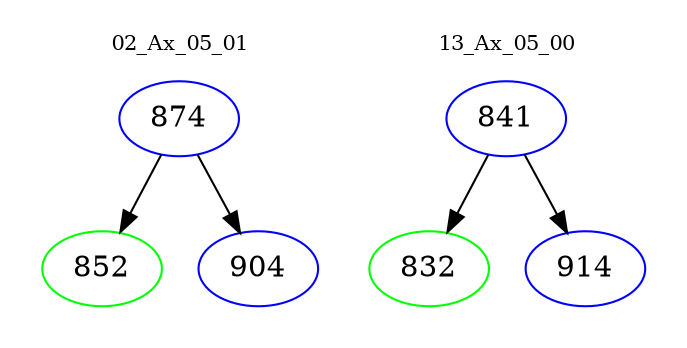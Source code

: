 digraph{
subgraph cluster_0 {
color = white
label = "02_Ax_05_01";
fontsize=10;
T0_874 [label="874", color="blue"]
T0_874 -> T0_852 [color="black"]
T0_852 [label="852", color="green"]
T0_874 -> T0_904 [color="black"]
T0_904 [label="904", color="blue"]
}
subgraph cluster_1 {
color = white
label = "13_Ax_05_00";
fontsize=10;
T1_841 [label="841", color="blue"]
T1_841 -> T1_832 [color="black"]
T1_832 [label="832", color="green"]
T1_841 -> T1_914 [color="black"]
T1_914 [label="914", color="blue"]
}
}
